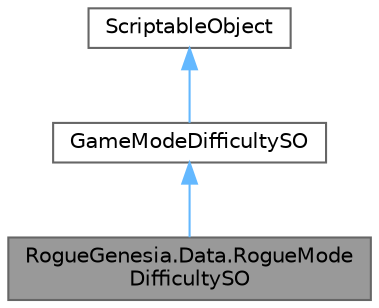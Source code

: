 digraph "RogueGenesia.Data.RogueModeDifficultySO"
{
 // LATEX_PDF_SIZE
  bgcolor="transparent";
  edge [fontname=Helvetica,fontsize=10,labelfontname=Helvetica,labelfontsize=10];
  node [fontname=Helvetica,fontsize=10,shape=box,height=0.2,width=0.4];
  Node1 [label="RogueGenesia.Data.RogueMode\lDifficultySO",height=0.2,width=0.4,color="gray40", fillcolor="grey60", style="filled", fontcolor="black",tooltip=" "];
  Node2 -> Node1 [dir="back",color="steelblue1",style="solid"];
  Node2 [label="GameModeDifficultySO",height=0.2,width=0.4,color="gray40", fillcolor="white", style="filled",URL="$class_rogue_genesia_1_1_data_1_1_game_mode_difficulty_s_o.html",tooltip=" "];
  Node3 -> Node2 [dir="back",color="steelblue1",style="solid"];
  Node3 [label="ScriptableObject",height=0.2,width=0.4,color="gray40", fillcolor="white", style="filled",tooltip=" "];
}
